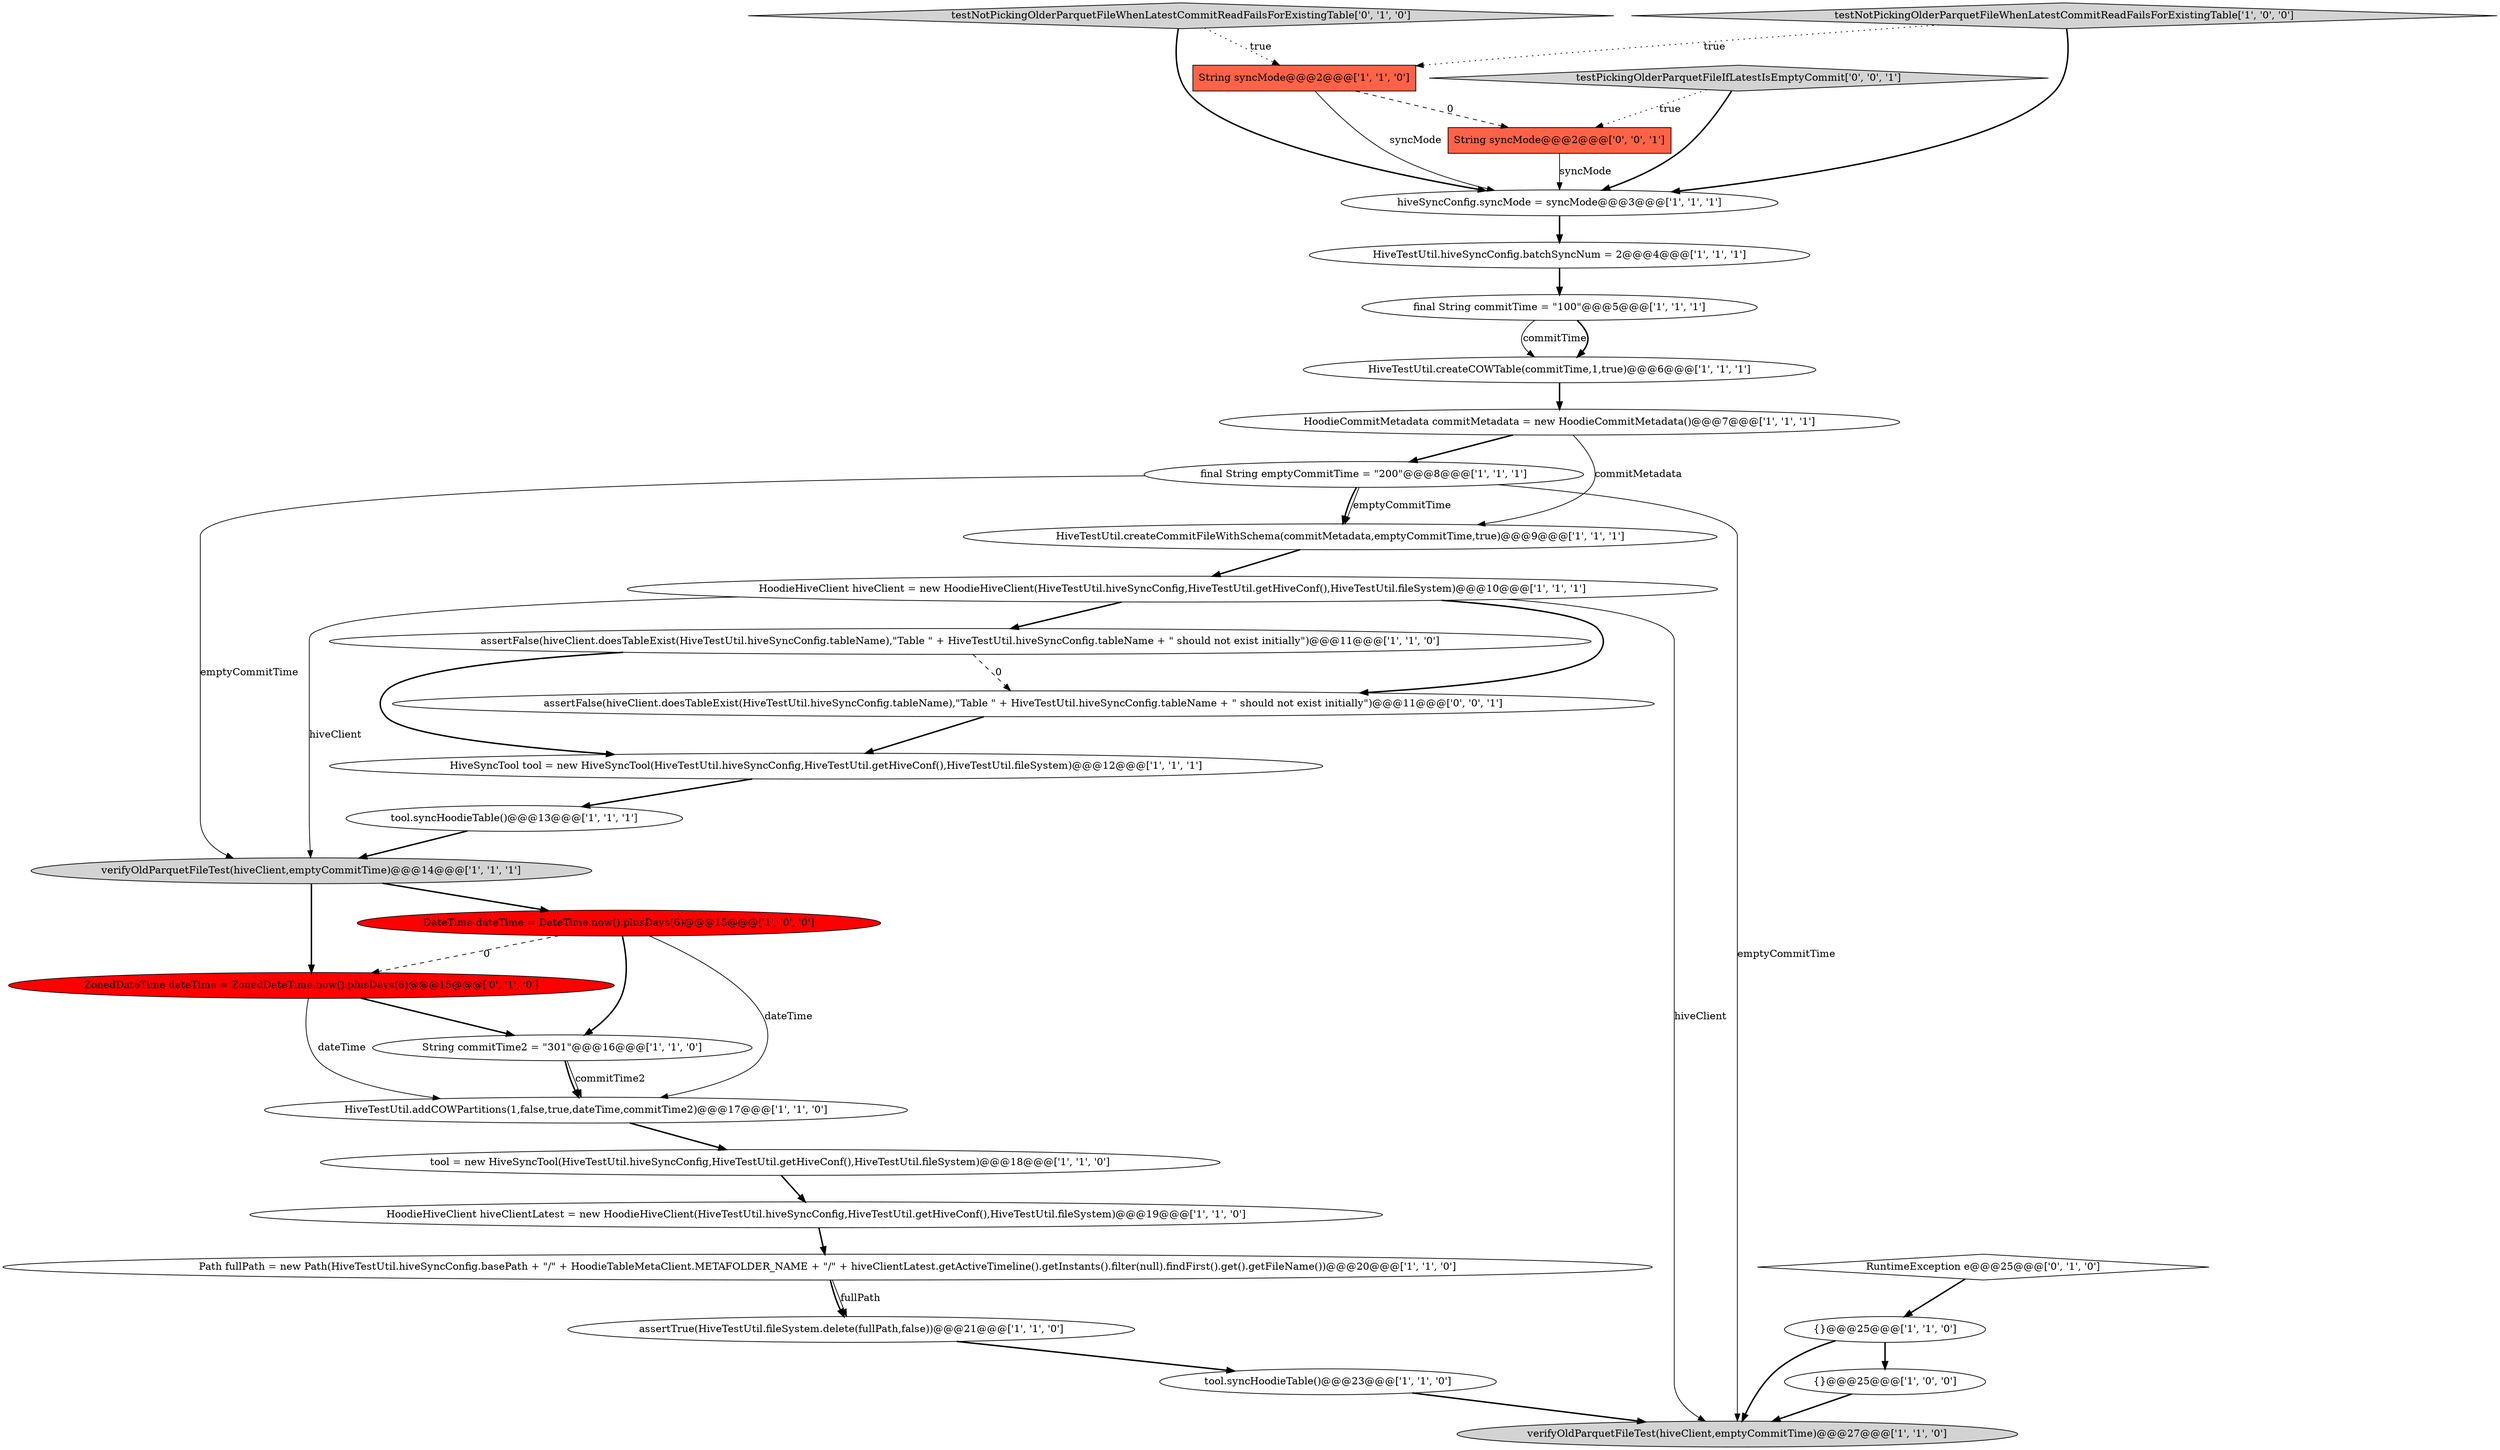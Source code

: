 digraph {
14 [style = filled, label = "assertFalse(hiveClient.doesTableExist(HiveTestUtil.hiveSyncConfig.tableName),\"Table \" + HiveTestUtil.hiveSyncConfig.tableName + \" should not exist initially\")@@@11@@@['1', '1', '0']", fillcolor = white, shape = ellipse image = "AAA0AAABBB1BBB"];
17 [style = filled, label = "final String emptyCommitTime = \"200\"@@@8@@@['1', '1', '1']", fillcolor = white, shape = ellipse image = "AAA0AAABBB1BBB"];
5 [style = filled, label = "hiveSyncConfig.syncMode = syncMode@@@3@@@['1', '1', '1']", fillcolor = white, shape = ellipse image = "AAA0AAABBB1BBB"];
25 [style = filled, label = "RuntimeException e@@@25@@@['0', '1', '0']", fillcolor = white, shape = diamond image = "AAA0AAABBB2BBB"];
26 [style = filled, label = "testNotPickingOlderParquetFileWhenLatestCommitReadFailsForExistingTable['0', '1', '0']", fillcolor = lightgray, shape = diamond image = "AAA0AAABBB2BBB"];
29 [style = filled, label = "assertFalse(hiveClient.doesTableExist(HiveTestUtil.hiveSyncConfig.tableName),\"Table \" + HiveTestUtil.hiveSyncConfig.tableName + \" should not exist initially\")@@@11@@@['0', '0', '1']", fillcolor = white, shape = ellipse image = "AAA0AAABBB3BBB"];
6 [style = filled, label = "testNotPickingOlderParquetFileWhenLatestCommitReadFailsForExistingTable['1', '0', '0']", fillcolor = lightgray, shape = diamond image = "AAA0AAABBB1BBB"];
22 [style = filled, label = "tool.syncHoodieTable()@@@23@@@['1', '1', '0']", fillcolor = white, shape = ellipse image = "AAA0AAABBB1BBB"];
13 [style = filled, label = "HoodieCommitMetadata commitMetadata = new HoodieCommitMetadata()@@@7@@@['1', '1', '1']", fillcolor = white, shape = ellipse image = "AAA0AAABBB1BBB"];
30 [style = filled, label = "testPickingOlderParquetFileIfLatestIsEmptyCommit['0', '0', '1']", fillcolor = lightgray, shape = diamond image = "AAA0AAABBB3BBB"];
2 [style = filled, label = "HiveSyncTool tool = new HiveSyncTool(HiveTestUtil.hiveSyncConfig,HiveTestUtil.getHiveConf(),HiveTestUtil.fileSystem)@@@12@@@['1', '1', '1']", fillcolor = white, shape = ellipse image = "AAA0AAABBB1BBB"];
28 [style = filled, label = "String syncMode@@@2@@@['0', '0', '1']", fillcolor = tomato, shape = box image = "AAA0AAABBB3BBB"];
10 [style = filled, label = "HiveTestUtil.createCommitFileWithSchema(commitMetadata,emptyCommitTime,true)@@@9@@@['1', '1', '1']", fillcolor = white, shape = ellipse image = "AAA0AAABBB1BBB"];
23 [style = filled, label = "tool = new HiveSyncTool(HiveTestUtil.hiveSyncConfig,HiveTestUtil.getHiveConf(),HiveTestUtil.fileSystem)@@@18@@@['1', '1', '0']", fillcolor = white, shape = ellipse image = "AAA0AAABBB1BBB"];
0 [style = filled, label = "Path fullPath = new Path(HiveTestUtil.hiveSyncConfig.basePath + \"/\" + HoodieTableMetaClient.METAFOLDER_NAME + \"/\" + hiveClientLatest.getActiveTimeline().getInstants().filter(null).findFirst().get().getFileName())@@@20@@@['1', '1', '0']", fillcolor = white, shape = ellipse image = "AAA0AAABBB1BBB"];
7 [style = filled, label = "HiveTestUtil.addCOWPartitions(1,false,true,dateTime,commitTime2)@@@17@@@['1', '1', '0']", fillcolor = white, shape = ellipse image = "AAA0AAABBB1BBB"];
3 [style = filled, label = "String commitTime2 = \"301\"@@@16@@@['1', '1', '0']", fillcolor = white, shape = ellipse image = "AAA0AAABBB1BBB"];
8 [style = filled, label = "verifyOldParquetFileTest(hiveClient,emptyCommitTime)@@@27@@@['1', '1', '0']", fillcolor = lightgray, shape = ellipse image = "AAA0AAABBB1BBB"];
21 [style = filled, label = "String syncMode@@@2@@@['1', '1', '0']", fillcolor = tomato, shape = box image = "AAA0AAABBB1BBB"];
24 [style = filled, label = "HiveTestUtil.createCOWTable(commitTime,1,true)@@@6@@@['1', '1', '1']", fillcolor = white, shape = ellipse image = "AAA0AAABBB1BBB"];
4 [style = filled, label = "DateTime dateTime = DateTime.now().plusDays(6)@@@15@@@['1', '0', '0']", fillcolor = red, shape = ellipse image = "AAA1AAABBB1BBB"];
12 [style = filled, label = "HoodieHiveClient hiveClientLatest = new HoodieHiveClient(HiveTestUtil.hiveSyncConfig,HiveTestUtil.getHiveConf(),HiveTestUtil.fileSystem)@@@19@@@['1', '1', '0']", fillcolor = white, shape = ellipse image = "AAA0AAABBB1BBB"];
19 [style = filled, label = "HoodieHiveClient hiveClient = new HoodieHiveClient(HiveTestUtil.hiveSyncConfig,HiveTestUtil.getHiveConf(),HiveTestUtil.fileSystem)@@@10@@@['1', '1', '1']", fillcolor = white, shape = ellipse image = "AAA0AAABBB1BBB"];
1 [style = filled, label = "HiveTestUtil.hiveSyncConfig.batchSyncNum = 2@@@4@@@['1', '1', '1']", fillcolor = white, shape = ellipse image = "AAA0AAABBB1BBB"];
18 [style = filled, label = "verifyOldParquetFileTest(hiveClient,emptyCommitTime)@@@14@@@['1', '1', '1']", fillcolor = lightgray, shape = ellipse image = "AAA0AAABBB1BBB"];
11 [style = filled, label = "{}@@@25@@@['1', '0', '0']", fillcolor = white, shape = ellipse image = "AAA0AAABBB1BBB"];
20 [style = filled, label = "{}@@@25@@@['1', '1', '0']", fillcolor = white, shape = ellipse image = "AAA0AAABBB1BBB"];
16 [style = filled, label = "tool.syncHoodieTable()@@@13@@@['1', '1', '1']", fillcolor = white, shape = ellipse image = "AAA0AAABBB1BBB"];
9 [style = filled, label = "final String commitTime = \"100\"@@@5@@@['1', '1', '1']", fillcolor = white, shape = ellipse image = "AAA0AAABBB1BBB"];
27 [style = filled, label = "ZonedDateTime dateTime = ZonedDateTime.now().plusDays(6)@@@15@@@['0', '1', '0']", fillcolor = red, shape = ellipse image = "AAA1AAABBB2BBB"];
15 [style = filled, label = "assertTrue(HiveTestUtil.fileSystem.delete(fullPath,false))@@@21@@@['1', '1', '0']", fillcolor = white, shape = ellipse image = "AAA0AAABBB1BBB"];
17->10 [style = bold, label=""];
4->3 [style = bold, label=""];
0->15 [style = solid, label="fullPath"];
16->18 [style = bold, label=""];
17->10 [style = solid, label="emptyCommitTime"];
21->28 [style = dashed, label="0"];
19->8 [style = solid, label="hiveClient"];
26->5 [style = bold, label=""];
19->29 [style = bold, label=""];
10->19 [style = bold, label=""];
27->3 [style = bold, label=""];
27->7 [style = solid, label="dateTime"];
4->27 [style = dashed, label="0"];
20->11 [style = bold, label=""];
28->5 [style = solid, label="syncMode"];
4->7 [style = solid, label="dateTime"];
13->10 [style = solid, label="commitMetadata"];
12->0 [style = bold, label=""];
0->15 [style = bold, label=""];
1->9 [style = bold, label=""];
15->22 [style = bold, label=""];
22->8 [style = bold, label=""];
21->5 [style = solid, label="syncMode"];
9->24 [style = solid, label="commitTime"];
5->1 [style = bold, label=""];
13->17 [style = bold, label=""];
6->5 [style = bold, label=""];
25->20 [style = bold, label=""];
20->8 [style = bold, label=""];
29->2 [style = bold, label=""];
19->14 [style = bold, label=""];
19->18 [style = solid, label="hiveClient"];
18->4 [style = bold, label=""];
3->7 [style = bold, label=""];
18->27 [style = bold, label=""];
30->5 [style = bold, label=""];
26->21 [style = dotted, label="true"];
7->23 [style = bold, label=""];
3->7 [style = solid, label="commitTime2"];
11->8 [style = bold, label=""];
17->8 [style = solid, label="emptyCommitTime"];
23->12 [style = bold, label=""];
14->2 [style = bold, label=""];
6->21 [style = dotted, label="true"];
30->28 [style = dotted, label="true"];
14->29 [style = dashed, label="0"];
9->24 [style = bold, label=""];
17->18 [style = solid, label="emptyCommitTime"];
24->13 [style = bold, label=""];
2->16 [style = bold, label=""];
}
